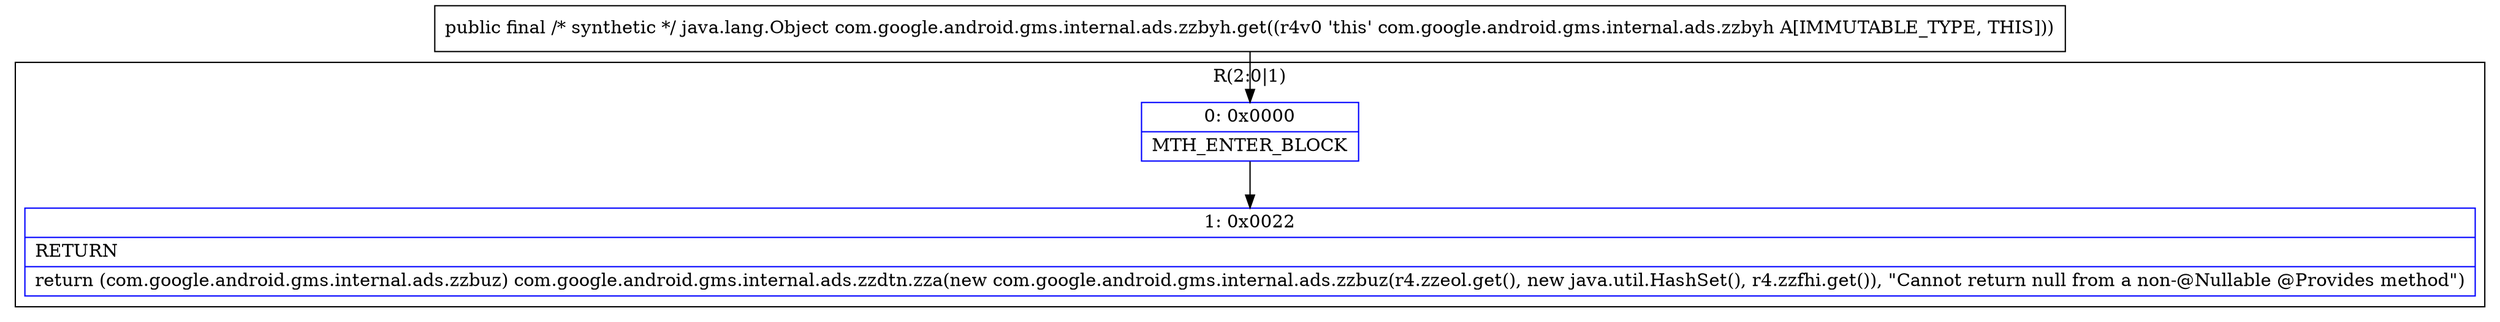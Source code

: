digraph "CFG forcom.google.android.gms.internal.ads.zzbyh.get()Ljava\/lang\/Object;" {
subgraph cluster_Region_28178181 {
label = "R(2:0|1)";
node [shape=record,color=blue];
Node_0 [shape=record,label="{0\:\ 0x0000|MTH_ENTER_BLOCK\l}"];
Node_1 [shape=record,label="{1\:\ 0x0022|RETURN\l|return (com.google.android.gms.internal.ads.zzbuz) com.google.android.gms.internal.ads.zzdtn.zza(new com.google.android.gms.internal.ads.zzbuz(r4.zzeol.get(), new java.util.HashSet(), r4.zzfhi.get()), \"Cannot return null from a non\-@Nullable @Provides method\")\l}"];
}
MethodNode[shape=record,label="{public final \/* synthetic *\/ java.lang.Object com.google.android.gms.internal.ads.zzbyh.get((r4v0 'this' com.google.android.gms.internal.ads.zzbyh A[IMMUTABLE_TYPE, THIS])) }"];
MethodNode -> Node_0;
Node_0 -> Node_1;
}

